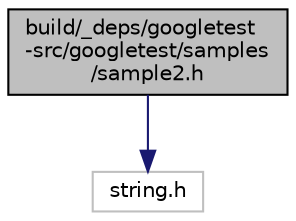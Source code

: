 digraph "build/_deps/googletest-src/googletest/samples/sample2.h"
{
 // LATEX_PDF_SIZE
  edge [fontname="Helvetica",fontsize="10",labelfontname="Helvetica",labelfontsize="10"];
  node [fontname="Helvetica",fontsize="10",shape=record];
  Node1 [label="build/_deps/googletest\l-src/googletest/samples\l/sample2.h",height=0.2,width=0.4,color="black", fillcolor="grey75", style="filled", fontcolor="black",tooltip=" "];
  Node1 -> Node2 [color="midnightblue",fontsize="10",style="solid"];
  Node2 [label="string.h",height=0.2,width=0.4,color="grey75", fillcolor="white", style="filled",tooltip=" "];
}

